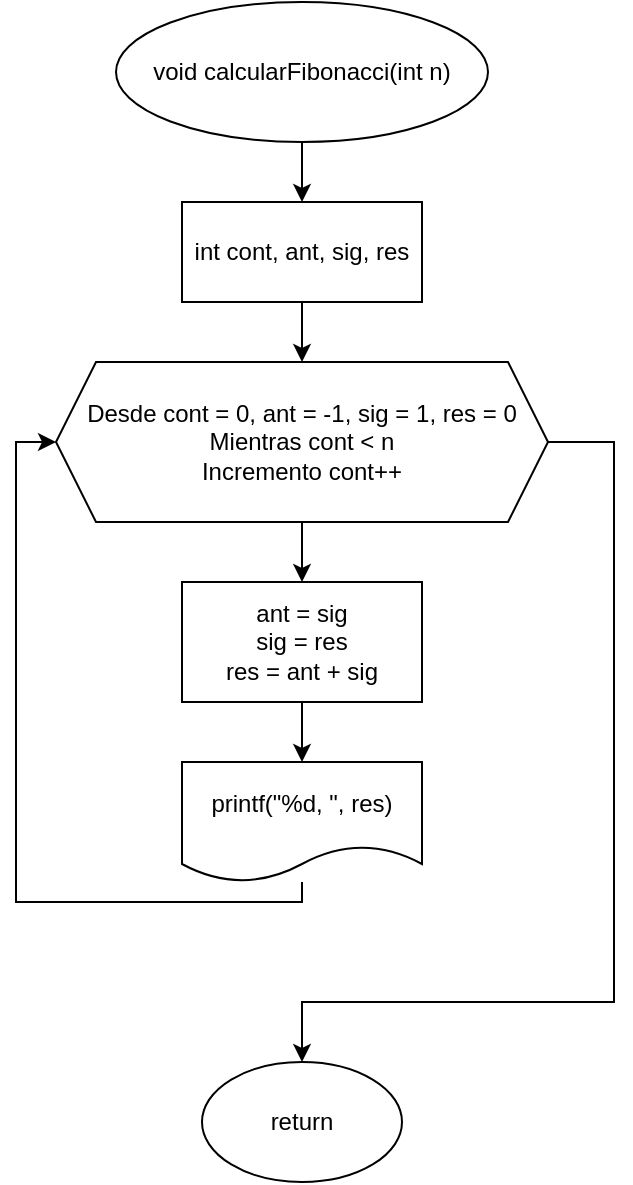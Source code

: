 <mxfile version="21.7.5" type="device">
  <diagram name="Página-1" id="qbURYlXZeZJNLAL3W9JK">
    <mxGraphModel dx="1434" dy="802" grid="1" gridSize="10" guides="1" tooltips="1" connect="1" arrows="1" fold="1" page="1" pageScale="1" pageWidth="827" pageHeight="1169" math="0" shadow="0">
      <root>
        <mxCell id="0" />
        <mxCell id="1" parent="0" />
        <mxCell id="t-wgTpeH0HqDWkriodTE-76" value="" style="edgeStyle=orthogonalEdgeStyle;rounded=0;orthogonalLoop=1;jettySize=auto;html=1;" edge="1" parent="1" source="t-wgTpeH0HqDWkriodTE-1" target="t-wgTpeH0HqDWkriodTE-74">
          <mxGeometry relative="1" as="geometry" />
        </mxCell>
        <mxCell id="t-wgTpeH0HqDWkriodTE-1" value="void calcularFibonacci(int n)" style="ellipse;whiteSpace=wrap;html=1;" vertex="1" parent="1">
          <mxGeometry x="321" y="20" width="186" height="70" as="geometry" />
        </mxCell>
        <mxCell id="t-wgTpeH0HqDWkriodTE-77" value="" style="edgeStyle=orthogonalEdgeStyle;rounded=0;orthogonalLoop=1;jettySize=auto;html=1;" edge="1" parent="1" source="t-wgTpeH0HqDWkriodTE-74" target="t-wgTpeH0HqDWkriodTE-75">
          <mxGeometry relative="1" as="geometry" />
        </mxCell>
        <mxCell id="t-wgTpeH0HqDWkriodTE-74" value="int cont, ant, sig, res" style="rounded=0;whiteSpace=wrap;html=1;" vertex="1" parent="1">
          <mxGeometry x="354" y="120" width="120" height="50" as="geometry" />
        </mxCell>
        <mxCell id="t-wgTpeH0HqDWkriodTE-82" style="edgeStyle=orthogonalEdgeStyle;rounded=0;orthogonalLoop=1;jettySize=auto;html=1;entryX=0.5;entryY=0;entryDx=0;entryDy=0;" edge="1" parent="1" source="t-wgTpeH0HqDWkriodTE-75" target="t-wgTpeH0HqDWkriodTE-80">
          <mxGeometry relative="1" as="geometry" />
        </mxCell>
        <mxCell id="t-wgTpeH0HqDWkriodTE-90" style="edgeStyle=orthogonalEdgeStyle;rounded=0;orthogonalLoop=1;jettySize=auto;html=1;entryX=0.5;entryY=0;entryDx=0;entryDy=0;" edge="1" parent="1" source="t-wgTpeH0HqDWkriodTE-75" target="t-wgTpeH0HqDWkriodTE-86">
          <mxGeometry relative="1" as="geometry">
            <Array as="points">
              <mxPoint x="570" y="240" />
              <mxPoint x="570" y="520" />
              <mxPoint x="414" y="520" />
            </Array>
          </mxGeometry>
        </mxCell>
        <mxCell id="t-wgTpeH0HqDWkriodTE-75" value="Desde cont = 0, ant = -1, sig = 1, res = 0&lt;br&gt;Mientras cont &amp;lt; n&lt;br&gt;Incremento cont++" style="shape=hexagon;perimeter=hexagonPerimeter2;whiteSpace=wrap;html=1;fixedSize=1;" vertex="1" parent="1">
          <mxGeometry x="291" y="200" width="246" height="80" as="geometry" />
        </mxCell>
        <mxCell id="t-wgTpeH0HqDWkriodTE-88" style="edgeStyle=orthogonalEdgeStyle;rounded=0;orthogonalLoop=1;jettySize=auto;html=1;entryX=0.5;entryY=0;entryDx=0;entryDy=0;" edge="1" parent="1" source="t-wgTpeH0HqDWkriodTE-80" target="t-wgTpeH0HqDWkriodTE-84">
          <mxGeometry relative="1" as="geometry" />
        </mxCell>
        <mxCell id="t-wgTpeH0HqDWkriodTE-80" value="&lt;div&gt;ant = sig&lt;/div&gt;&lt;div&gt;sig = res&lt;/div&gt;&lt;div&gt;res = ant + sig&lt;/div&gt;" style="rounded=0;whiteSpace=wrap;html=1;" vertex="1" parent="1">
          <mxGeometry x="354" y="310" width="120" height="60" as="geometry" />
        </mxCell>
        <mxCell id="t-wgTpeH0HqDWkriodTE-89" style="edgeStyle=orthogonalEdgeStyle;rounded=0;orthogonalLoop=1;jettySize=auto;html=1;entryX=0;entryY=0.5;entryDx=0;entryDy=0;" edge="1" parent="1" source="t-wgTpeH0HqDWkriodTE-84" target="t-wgTpeH0HqDWkriodTE-75">
          <mxGeometry relative="1" as="geometry">
            <Array as="points">
              <mxPoint x="414" y="470" />
              <mxPoint x="271" y="470" />
              <mxPoint x="271" y="240" />
            </Array>
          </mxGeometry>
        </mxCell>
        <mxCell id="t-wgTpeH0HqDWkriodTE-84" value="printf(&quot;%d, &quot;, res)" style="shape=document;whiteSpace=wrap;html=1;boundedLbl=1;" vertex="1" parent="1">
          <mxGeometry x="354" y="400" width="120" height="60" as="geometry" />
        </mxCell>
        <mxCell id="t-wgTpeH0HqDWkriodTE-86" value="return" style="ellipse;whiteSpace=wrap;html=1;" vertex="1" parent="1">
          <mxGeometry x="364" y="550" width="100" height="60" as="geometry" />
        </mxCell>
      </root>
    </mxGraphModel>
  </diagram>
</mxfile>
